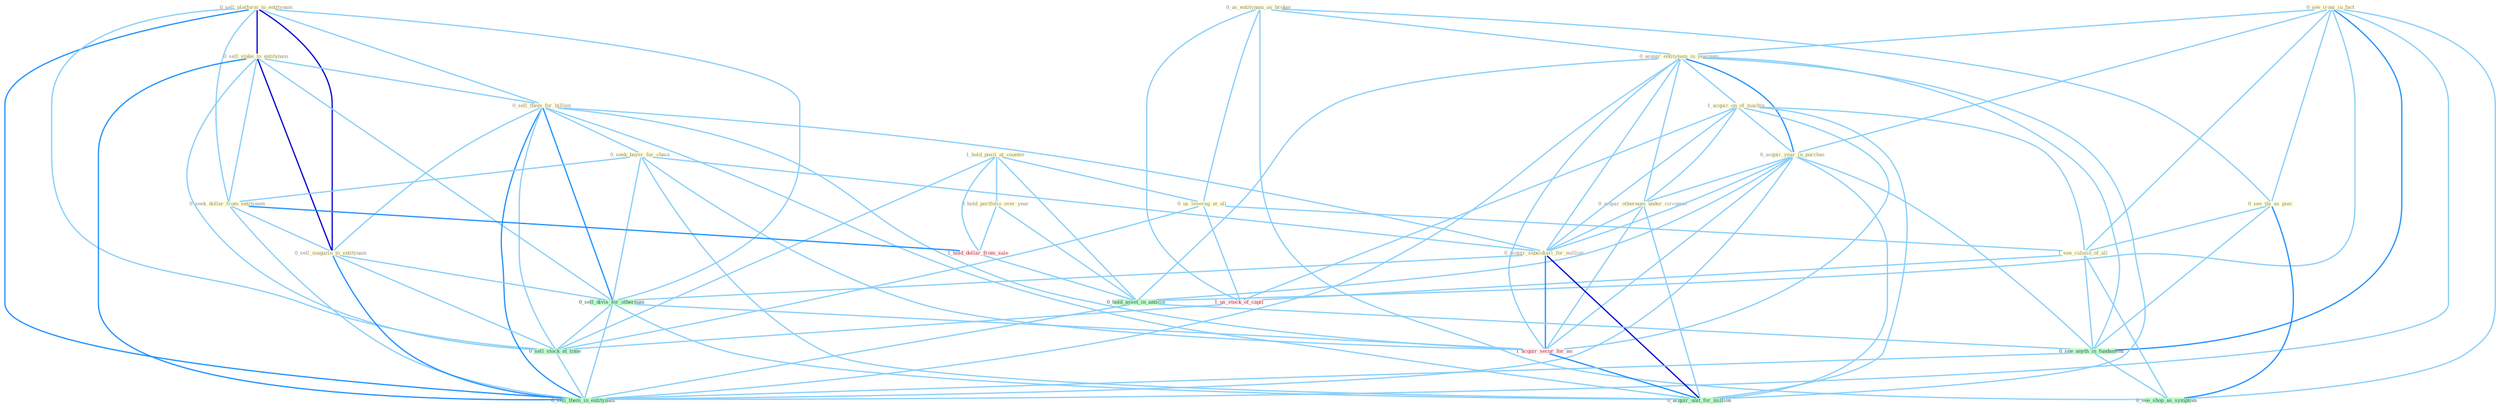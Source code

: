 Graph G{ 
    node
    [shape=polygon,style=filled,width=.5,height=.06,color="#BDFCC9",fixedsize=true,fontsize=4,
    fontcolor="#2f4f4f"];
    {node
    [color="#ffffe0", fontcolor="#8b7d6b"] "0_see_ironi_in_fact " "0_us_entitynam_as_broker " "0_sell_platform_to_entitynam " "0_sell_stake_to_entitynam " "0_acquir_entitynam_in_yearnum " "0_sell_them_for_billion " "1_acquir_on_of_machin " "0_acquir_year_in_purchas " "0_see_thi_as_piec " "1_hold_posit_at_counter " "0_hold_portfolio_over_year " "0_seek_buyer_for_chain " "0_us_leverag_at_all " "0_seek_dollar_from_entitynam " "0_sell_magazin_to_entitynam " "1_see_culmin_of_all " "0_acquir_othernum_under_circumst " "0_acquir_subsidiari_for_million "}
{node [color="#fff0f5", fontcolor="#b22222"] "1_acquir_secur_for_an " "1_us_stock_of_capit " "1_hold_dollar_from_sale "}
edge [color="#B0E2FF"];

	"0_see_ironi_in_fact " -- "0_acquir_entitynam_in_yearnum " [w="1", color="#87cefa" ];
	"0_see_ironi_in_fact " -- "0_acquir_year_in_purchas " [w="1", color="#87cefa" ];
	"0_see_ironi_in_fact " -- "0_see_thi_as_piec " [w="1", color="#87cefa" ];
	"0_see_ironi_in_fact " -- "1_see_culmin_of_all " [w="1", color="#87cefa" ];
	"0_see_ironi_in_fact " -- "0_hold_asset_in_anticip " [w="1", color="#87cefa" ];
	"0_see_ironi_in_fact " -- "0_see_anyth_in_fundament " [w="2", color="#1e90ff" , len=0.8];
	"0_see_ironi_in_fact " -- "0_see_shop_as_symptom " [w="1", color="#87cefa" ];
	"0_see_ironi_in_fact " -- "0_sell_them_in_entitynam " [w="1", color="#87cefa" ];
	"0_us_entitynam_as_broker " -- "0_acquir_entitynam_in_yearnum " [w="1", color="#87cefa" ];
	"0_us_entitynam_as_broker " -- "0_see_thi_as_piec " [w="1", color="#87cefa" ];
	"0_us_entitynam_as_broker " -- "0_us_leverag_at_all " [w="1", color="#87cefa" ];
	"0_us_entitynam_as_broker " -- "1_us_stock_of_capit " [w="1", color="#87cefa" ];
	"0_us_entitynam_as_broker " -- "0_see_shop_as_symptom " [w="1", color="#87cefa" ];
	"0_sell_platform_to_entitynam " -- "0_sell_stake_to_entitynam " [w="3", color="#0000cd" , len=0.6];
	"0_sell_platform_to_entitynam " -- "0_sell_them_for_billion " [w="1", color="#87cefa" ];
	"0_sell_platform_to_entitynam " -- "0_seek_dollar_from_entitynam " [w="1", color="#87cefa" ];
	"0_sell_platform_to_entitynam " -- "0_sell_magazin_to_entitynam " [w="3", color="#0000cd" , len=0.6];
	"0_sell_platform_to_entitynam " -- "0_sell_divis_for_othernum " [w="1", color="#87cefa" ];
	"0_sell_platform_to_entitynam " -- "0_sell_stock_at_time " [w="1", color="#87cefa" ];
	"0_sell_platform_to_entitynam " -- "0_sell_them_in_entitynam " [w="2", color="#1e90ff" , len=0.8];
	"0_sell_stake_to_entitynam " -- "0_sell_them_for_billion " [w="1", color="#87cefa" ];
	"0_sell_stake_to_entitynam " -- "0_seek_dollar_from_entitynam " [w="1", color="#87cefa" ];
	"0_sell_stake_to_entitynam " -- "0_sell_magazin_to_entitynam " [w="3", color="#0000cd" , len=0.6];
	"0_sell_stake_to_entitynam " -- "0_sell_divis_for_othernum " [w="1", color="#87cefa" ];
	"0_sell_stake_to_entitynam " -- "0_sell_stock_at_time " [w="1", color="#87cefa" ];
	"0_sell_stake_to_entitynam " -- "0_sell_them_in_entitynam " [w="2", color="#1e90ff" , len=0.8];
	"0_acquir_entitynam_in_yearnum " -- "1_acquir_on_of_machin " [w="1", color="#87cefa" ];
	"0_acquir_entitynam_in_yearnum " -- "0_acquir_year_in_purchas " [w="2", color="#1e90ff" , len=0.8];
	"0_acquir_entitynam_in_yearnum " -- "0_acquir_othernum_under_circumst " [w="1", color="#87cefa" ];
	"0_acquir_entitynam_in_yearnum " -- "0_acquir_subsidiari_for_million " [w="1", color="#87cefa" ];
	"0_acquir_entitynam_in_yearnum " -- "1_acquir_secur_for_an " [w="1", color="#87cefa" ];
	"0_acquir_entitynam_in_yearnum " -- "0_hold_asset_in_anticip " [w="1", color="#87cefa" ];
	"0_acquir_entitynam_in_yearnum " -- "0_see_anyth_in_fundament " [w="1", color="#87cefa" ];
	"0_acquir_entitynam_in_yearnum " -- "0_acquir_unit_for_million " [w="1", color="#87cefa" ];
	"0_acquir_entitynam_in_yearnum " -- "0_sell_them_in_entitynam " [w="1", color="#87cefa" ];
	"0_sell_them_for_billion " -- "0_seek_buyer_for_chain " [w="1", color="#87cefa" ];
	"0_sell_them_for_billion " -- "0_sell_magazin_to_entitynam " [w="1", color="#87cefa" ];
	"0_sell_them_for_billion " -- "0_acquir_subsidiari_for_million " [w="1", color="#87cefa" ];
	"0_sell_them_for_billion " -- "0_sell_divis_for_othernum " [w="2", color="#1e90ff" , len=0.8];
	"0_sell_them_for_billion " -- "1_acquir_secur_for_an " [w="1", color="#87cefa" ];
	"0_sell_them_for_billion " -- "0_sell_stock_at_time " [w="1", color="#87cefa" ];
	"0_sell_them_for_billion " -- "0_acquir_unit_for_million " [w="1", color="#87cefa" ];
	"0_sell_them_for_billion " -- "0_sell_them_in_entitynam " [w="2", color="#1e90ff" , len=0.8];
	"1_acquir_on_of_machin " -- "0_acquir_year_in_purchas " [w="1", color="#87cefa" ];
	"1_acquir_on_of_machin " -- "1_see_culmin_of_all " [w="1", color="#87cefa" ];
	"1_acquir_on_of_machin " -- "0_acquir_othernum_under_circumst " [w="1", color="#87cefa" ];
	"1_acquir_on_of_machin " -- "0_acquir_subsidiari_for_million " [w="1", color="#87cefa" ];
	"1_acquir_on_of_machin " -- "1_acquir_secur_for_an " [w="1", color="#87cefa" ];
	"1_acquir_on_of_machin " -- "1_us_stock_of_capit " [w="1", color="#87cefa" ];
	"1_acquir_on_of_machin " -- "0_acquir_unit_for_million " [w="1", color="#87cefa" ];
	"0_acquir_year_in_purchas " -- "0_acquir_othernum_under_circumst " [w="1", color="#87cefa" ];
	"0_acquir_year_in_purchas " -- "0_acquir_subsidiari_for_million " [w="1", color="#87cefa" ];
	"0_acquir_year_in_purchas " -- "1_acquir_secur_for_an " [w="1", color="#87cefa" ];
	"0_acquir_year_in_purchas " -- "0_hold_asset_in_anticip " [w="1", color="#87cefa" ];
	"0_acquir_year_in_purchas " -- "0_see_anyth_in_fundament " [w="1", color="#87cefa" ];
	"0_acquir_year_in_purchas " -- "0_acquir_unit_for_million " [w="1", color="#87cefa" ];
	"0_acquir_year_in_purchas " -- "0_sell_them_in_entitynam " [w="1", color="#87cefa" ];
	"0_see_thi_as_piec " -- "1_see_culmin_of_all " [w="1", color="#87cefa" ];
	"0_see_thi_as_piec " -- "0_see_anyth_in_fundament " [w="1", color="#87cefa" ];
	"0_see_thi_as_piec " -- "0_see_shop_as_symptom " [w="2", color="#1e90ff" , len=0.8];
	"1_hold_posit_at_counter " -- "0_hold_portfolio_over_year " [w="1", color="#87cefa" ];
	"1_hold_posit_at_counter " -- "0_us_leverag_at_all " [w="1", color="#87cefa" ];
	"1_hold_posit_at_counter " -- "1_hold_dollar_from_sale " [w="1", color="#87cefa" ];
	"1_hold_posit_at_counter " -- "0_hold_asset_in_anticip " [w="1", color="#87cefa" ];
	"1_hold_posit_at_counter " -- "0_sell_stock_at_time " [w="1", color="#87cefa" ];
	"0_hold_portfolio_over_year " -- "1_hold_dollar_from_sale " [w="1", color="#87cefa" ];
	"0_hold_portfolio_over_year " -- "0_hold_asset_in_anticip " [w="1", color="#87cefa" ];
	"0_seek_buyer_for_chain " -- "0_seek_dollar_from_entitynam " [w="1", color="#87cefa" ];
	"0_seek_buyer_for_chain " -- "0_acquir_subsidiari_for_million " [w="1", color="#87cefa" ];
	"0_seek_buyer_for_chain " -- "0_sell_divis_for_othernum " [w="1", color="#87cefa" ];
	"0_seek_buyer_for_chain " -- "1_acquir_secur_for_an " [w="1", color="#87cefa" ];
	"0_seek_buyer_for_chain " -- "0_acquir_unit_for_million " [w="1", color="#87cefa" ];
	"0_us_leverag_at_all " -- "1_see_culmin_of_all " [w="1", color="#87cefa" ];
	"0_us_leverag_at_all " -- "1_us_stock_of_capit " [w="1", color="#87cefa" ];
	"0_us_leverag_at_all " -- "0_sell_stock_at_time " [w="1", color="#87cefa" ];
	"0_seek_dollar_from_entitynam " -- "0_sell_magazin_to_entitynam " [w="1", color="#87cefa" ];
	"0_seek_dollar_from_entitynam " -- "1_hold_dollar_from_sale " [w="2", color="#1e90ff" , len=0.8];
	"0_seek_dollar_from_entitynam " -- "0_sell_them_in_entitynam " [w="1", color="#87cefa" ];
	"0_sell_magazin_to_entitynam " -- "0_sell_divis_for_othernum " [w="1", color="#87cefa" ];
	"0_sell_magazin_to_entitynam " -- "0_sell_stock_at_time " [w="1", color="#87cefa" ];
	"0_sell_magazin_to_entitynam " -- "0_sell_them_in_entitynam " [w="2", color="#1e90ff" , len=0.8];
	"1_see_culmin_of_all " -- "1_us_stock_of_capit " [w="1", color="#87cefa" ];
	"1_see_culmin_of_all " -- "0_see_anyth_in_fundament " [w="1", color="#87cefa" ];
	"1_see_culmin_of_all " -- "0_see_shop_as_symptom " [w="1", color="#87cefa" ];
	"0_acquir_othernum_under_circumst " -- "0_acquir_subsidiari_for_million " [w="1", color="#87cefa" ];
	"0_acquir_othernum_under_circumst " -- "1_acquir_secur_for_an " [w="1", color="#87cefa" ];
	"0_acquir_othernum_under_circumst " -- "0_acquir_unit_for_million " [w="1", color="#87cefa" ];
	"0_acquir_subsidiari_for_million " -- "0_sell_divis_for_othernum " [w="1", color="#87cefa" ];
	"0_acquir_subsidiari_for_million " -- "1_acquir_secur_for_an " [w="2", color="#1e90ff" , len=0.8];
	"0_acquir_subsidiari_for_million " -- "0_acquir_unit_for_million " [w="3", color="#0000cd" , len=0.6];
	"0_sell_divis_for_othernum " -- "1_acquir_secur_for_an " [w="1", color="#87cefa" ];
	"0_sell_divis_for_othernum " -- "0_sell_stock_at_time " [w="1", color="#87cefa" ];
	"0_sell_divis_for_othernum " -- "0_acquir_unit_for_million " [w="1", color="#87cefa" ];
	"0_sell_divis_for_othernum " -- "0_sell_them_in_entitynam " [w="1", color="#87cefa" ];
	"1_acquir_secur_for_an " -- "0_acquir_unit_for_million " [w="2", color="#1e90ff" , len=0.8];
	"1_us_stock_of_capit " -- "0_sell_stock_at_time " [w="1", color="#87cefa" ];
	"1_hold_dollar_from_sale " -- "0_hold_asset_in_anticip " [w="1", color="#87cefa" ];
	"0_hold_asset_in_anticip " -- "0_see_anyth_in_fundament " [w="1", color="#87cefa" ];
	"0_hold_asset_in_anticip " -- "0_sell_them_in_entitynam " [w="1", color="#87cefa" ];
	"0_sell_stock_at_time " -- "0_sell_them_in_entitynam " [w="1", color="#87cefa" ];
	"0_see_anyth_in_fundament " -- "0_see_shop_as_symptom " [w="1", color="#87cefa" ];
	"0_see_anyth_in_fundament " -- "0_sell_them_in_entitynam " [w="1", color="#87cefa" ];
}